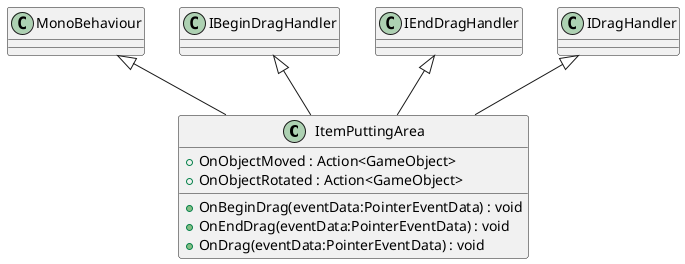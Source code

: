 @startuml
class ItemPuttingArea {
    + OnObjectMoved : Action<GameObject>
    + OnObjectRotated : Action<GameObject>
    + OnBeginDrag(eventData:PointerEventData) : void
    + OnEndDrag(eventData:PointerEventData) : void
    + OnDrag(eventData:PointerEventData) : void
}
MonoBehaviour <|-- ItemPuttingArea
IBeginDragHandler <|-- ItemPuttingArea
IEndDragHandler <|-- ItemPuttingArea
IDragHandler <|-- ItemPuttingArea
@enduml
